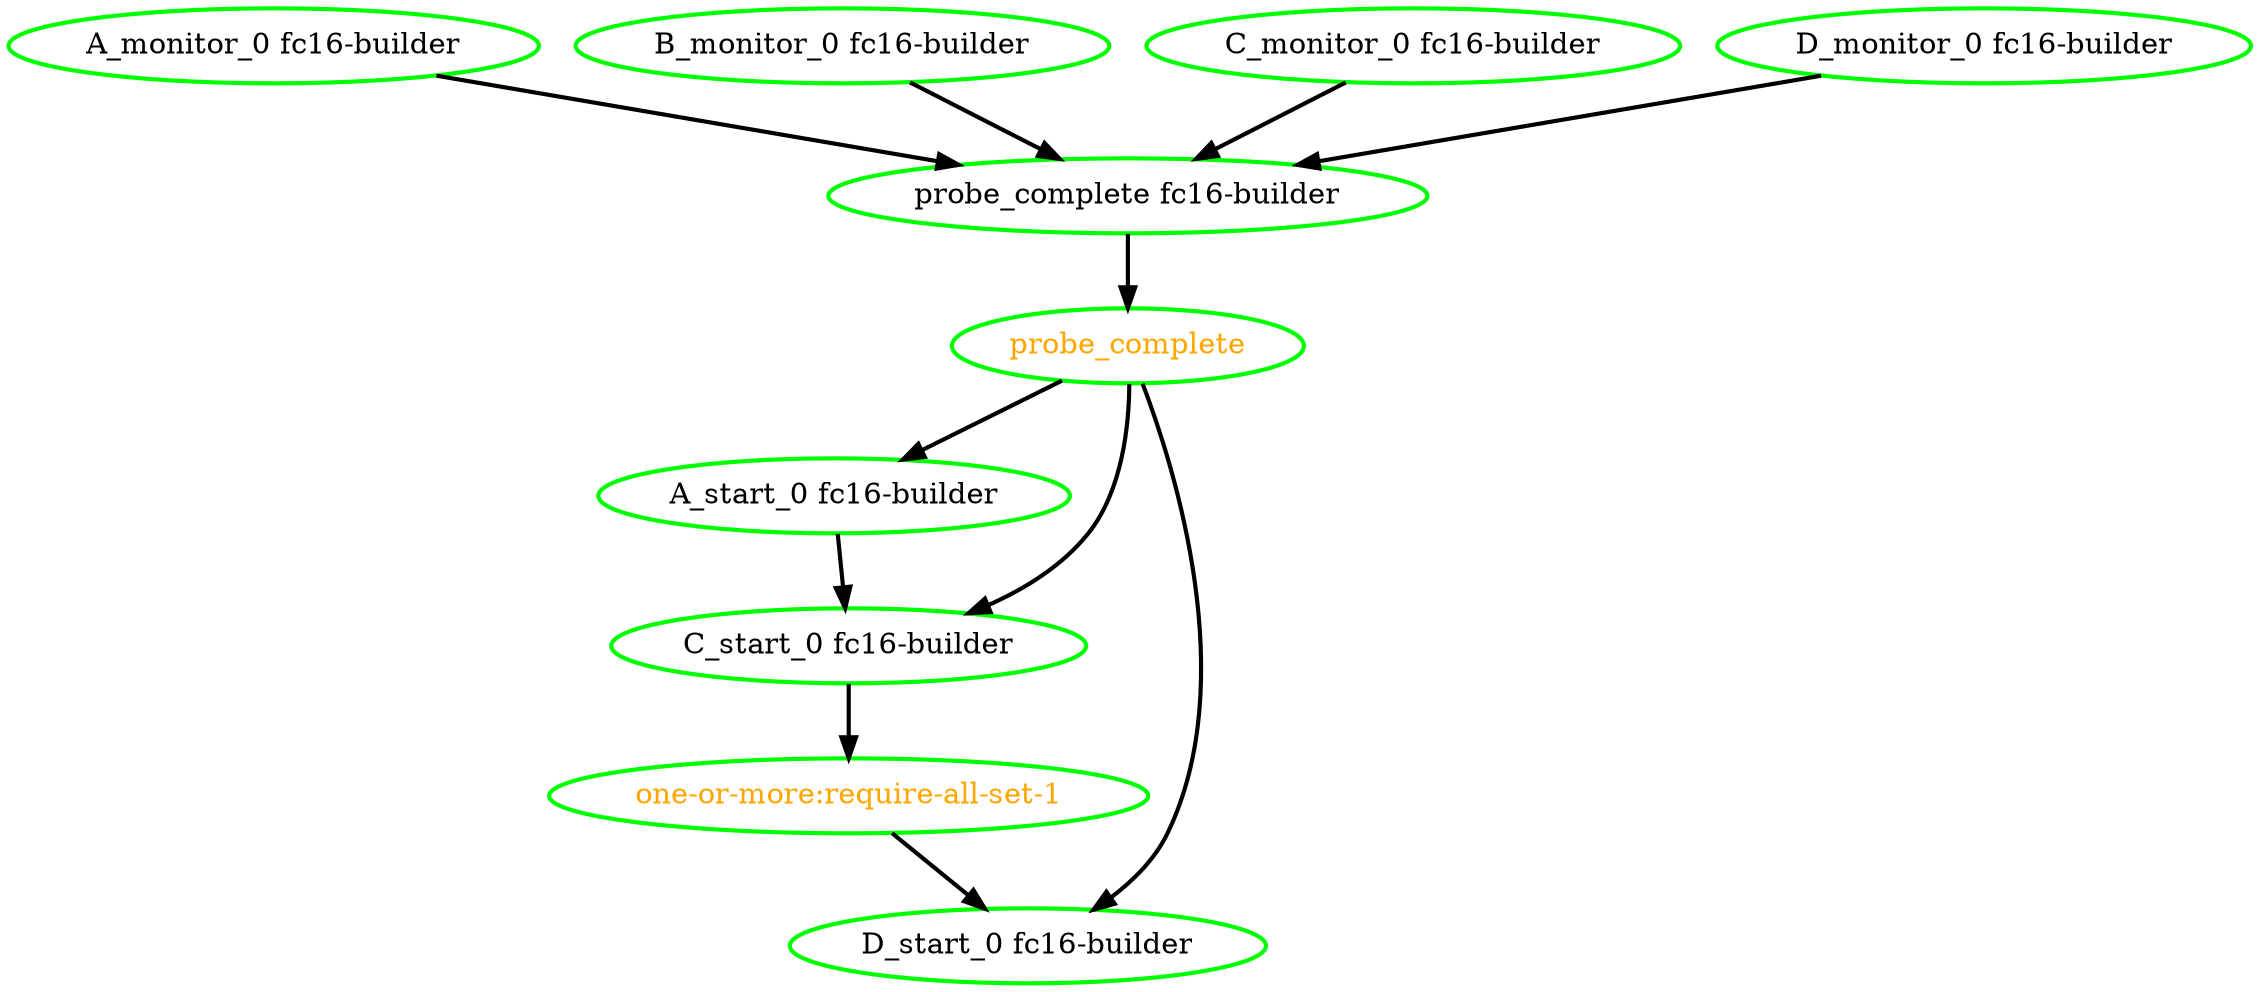 digraph "g" {
"A_monitor_0 fc16-builder" -> "probe_complete fc16-builder" [ style = bold]
"A_monitor_0 fc16-builder" [ style=bold color="green" fontcolor="black"]
"A_start_0 fc16-builder" -> "C_start_0 fc16-builder" [ style = bold]
"A_start_0 fc16-builder" [ style=bold color="green" fontcolor="black"]
"B_monitor_0 fc16-builder" -> "probe_complete fc16-builder" [ style = bold]
"B_monitor_0 fc16-builder" [ style=bold color="green" fontcolor="black"]
"C_monitor_0 fc16-builder" -> "probe_complete fc16-builder" [ style = bold]
"C_monitor_0 fc16-builder" [ style=bold color="green" fontcolor="black"]
"C_start_0 fc16-builder" -> "one-or-more:require-all-set-1" [ style = bold]
"C_start_0 fc16-builder" [ style=bold color="green" fontcolor="black"]
"D_monitor_0 fc16-builder" -> "probe_complete fc16-builder" [ style = bold]
"D_monitor_0 fc16-builder" [ style=bold color="green" fontcolor="black"]
"D_start_0 fc16-builder" [ style=bold color="green" fontcolor="black"]
"one-or-more:require-all-set-1" -> "D_start_0 fc16-builder" [ style = bold]
"one-or-more:require-all-set-1" [ style=bold color="green" fontcolor="orange"]
"probe_complete fc16-builder" -> "probe_complete" [ style = bold]
"probe_complete fc16-builder" [ style=bold color="green" fontcolor="black"]
"probe_complete" -> "A_start_0 fc16-builder" [ style = bold]
"probe_complete" -> "C_start_0 fc16-builder" [ style = bold]
"probe_complete" -> "D_start_0 fc16-builder" [ style = bold]
"probe_complete" [ style=bold color="green" fontcolor="orange"]
}
